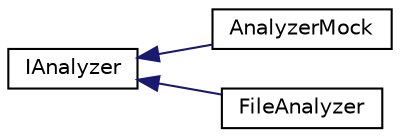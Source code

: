 digraph "Graphical Class Hierarchy"
{
 // LATEX_PDF_SIZE
  edge [fontname="Helvetica",fontsize="10",labelfontname="Helvetica",labelfontsize="10"];
  node [fontname="Helvetica",fontsize="10",shape=record];
  rankdir="LR";
  Node0 [label="IAnalyzer",height=0.2,width=0.4,color="black", fillcolor="white", style="filled",URL="$struct_i_analyzer.html",tooltip=" "];
  Node0 -> Node1 [dir="back",color="midnightblue",fontsize="10",style="solid",fontname="Helvetica"];
  Node1 [label="AnalyzerMock",height=0.2,width=0.4,color="black", fillcolor="white", style="filled",URL="$struct_analyzer_mock.html",tooltip=" "];
  Node0 -> Node2 [dir="back",color="midnightblue",fontsize="10",style="solid",fontname="Helvetica"];
  Node2 [label="FileAnalyzer",height=0.2,width=0.4,color="black", fillcolor="white", style="filled",URL="$class_file_analyzer.html",tooltip=" "];
}
